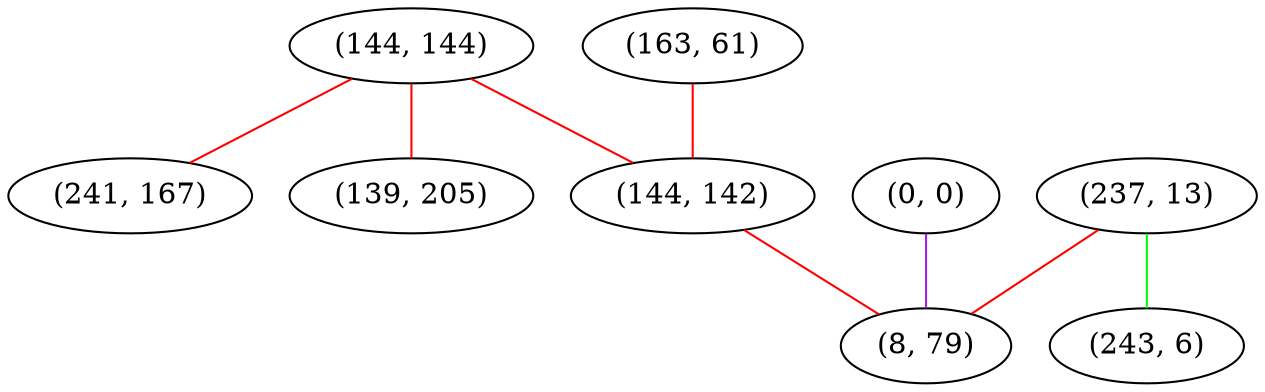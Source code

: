 graph "" {
"(144, 144)";
"(237, 13)";
"(243, 6)";
"(241, 167)";
"(0, 0)";
"(163, 61)";
"(144, 142)";
"(8, 79)";
"(139, 205)";
"(144, 144)" -- "(144, 142)"  [color=red, key=0, weight=1];
"(144, 144)" -- "(241, 167)"  [color=red, key=0, weight=1];
"(144, 144)" -- "(139, 205)"  [color=red, key=0, weight=1];
"(237, 13)" -- "(243, 6)"  [color=green, key=0, weight=2];
"(237, 13)" -- "(8, 79)"  [color=red, key=0, weight=1];
"(0, 0)" -- "(8, 79)"  [color=purple, key=0, weight=4];
"(163, 61)" -- "(144, 142)"  [color=red, key=0, weight=1];
"(144, 142)" -- "(8, 79)"  [color=red, key=0, weight=1];
}
